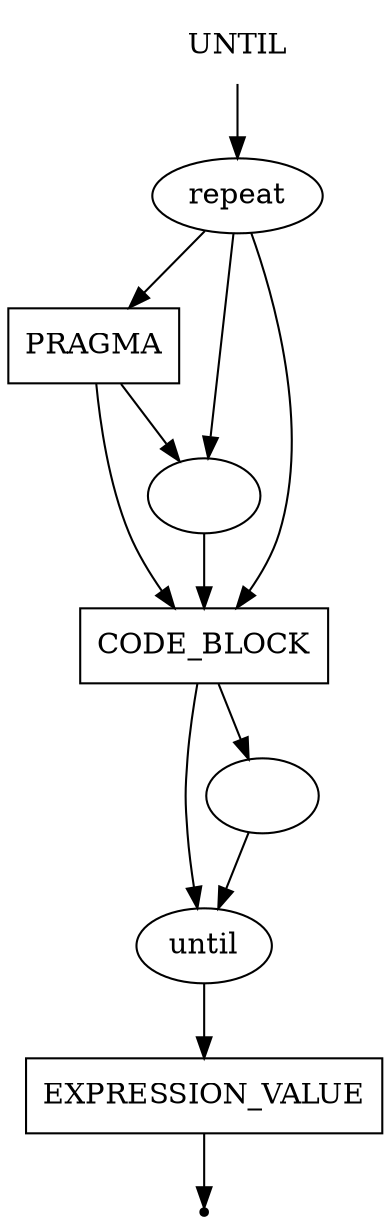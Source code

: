 digraph UNTIL {
    start [label=UNTIL shape=plaintext]
    key_until [label="until" shape=oval]
    key_repeat [label="repeat"]
    expression_value [label=EXPRESSION_VALUE shape=box]
    pragma [label=PRAGMA shape=box]
    code_block [label=CODE_BLOCK shape=box]
    nl_1 [label="\n" shape=oval]
    nl_2 [label="\n" shape=oval]
    end [label="" shape=point]

    start -> key_repeat
    key_repeat -> pragma
    key_repeat -> nl_1
    key_repeat -> code_block
    pragma -> nl_1
    pragma -> code_block
    nl_1 -> code_block
    code_block -> nl_2
    code_block -> key_until
    nl_2 -> key_until
    key_until -> expression_value
    expression_value -> end
}